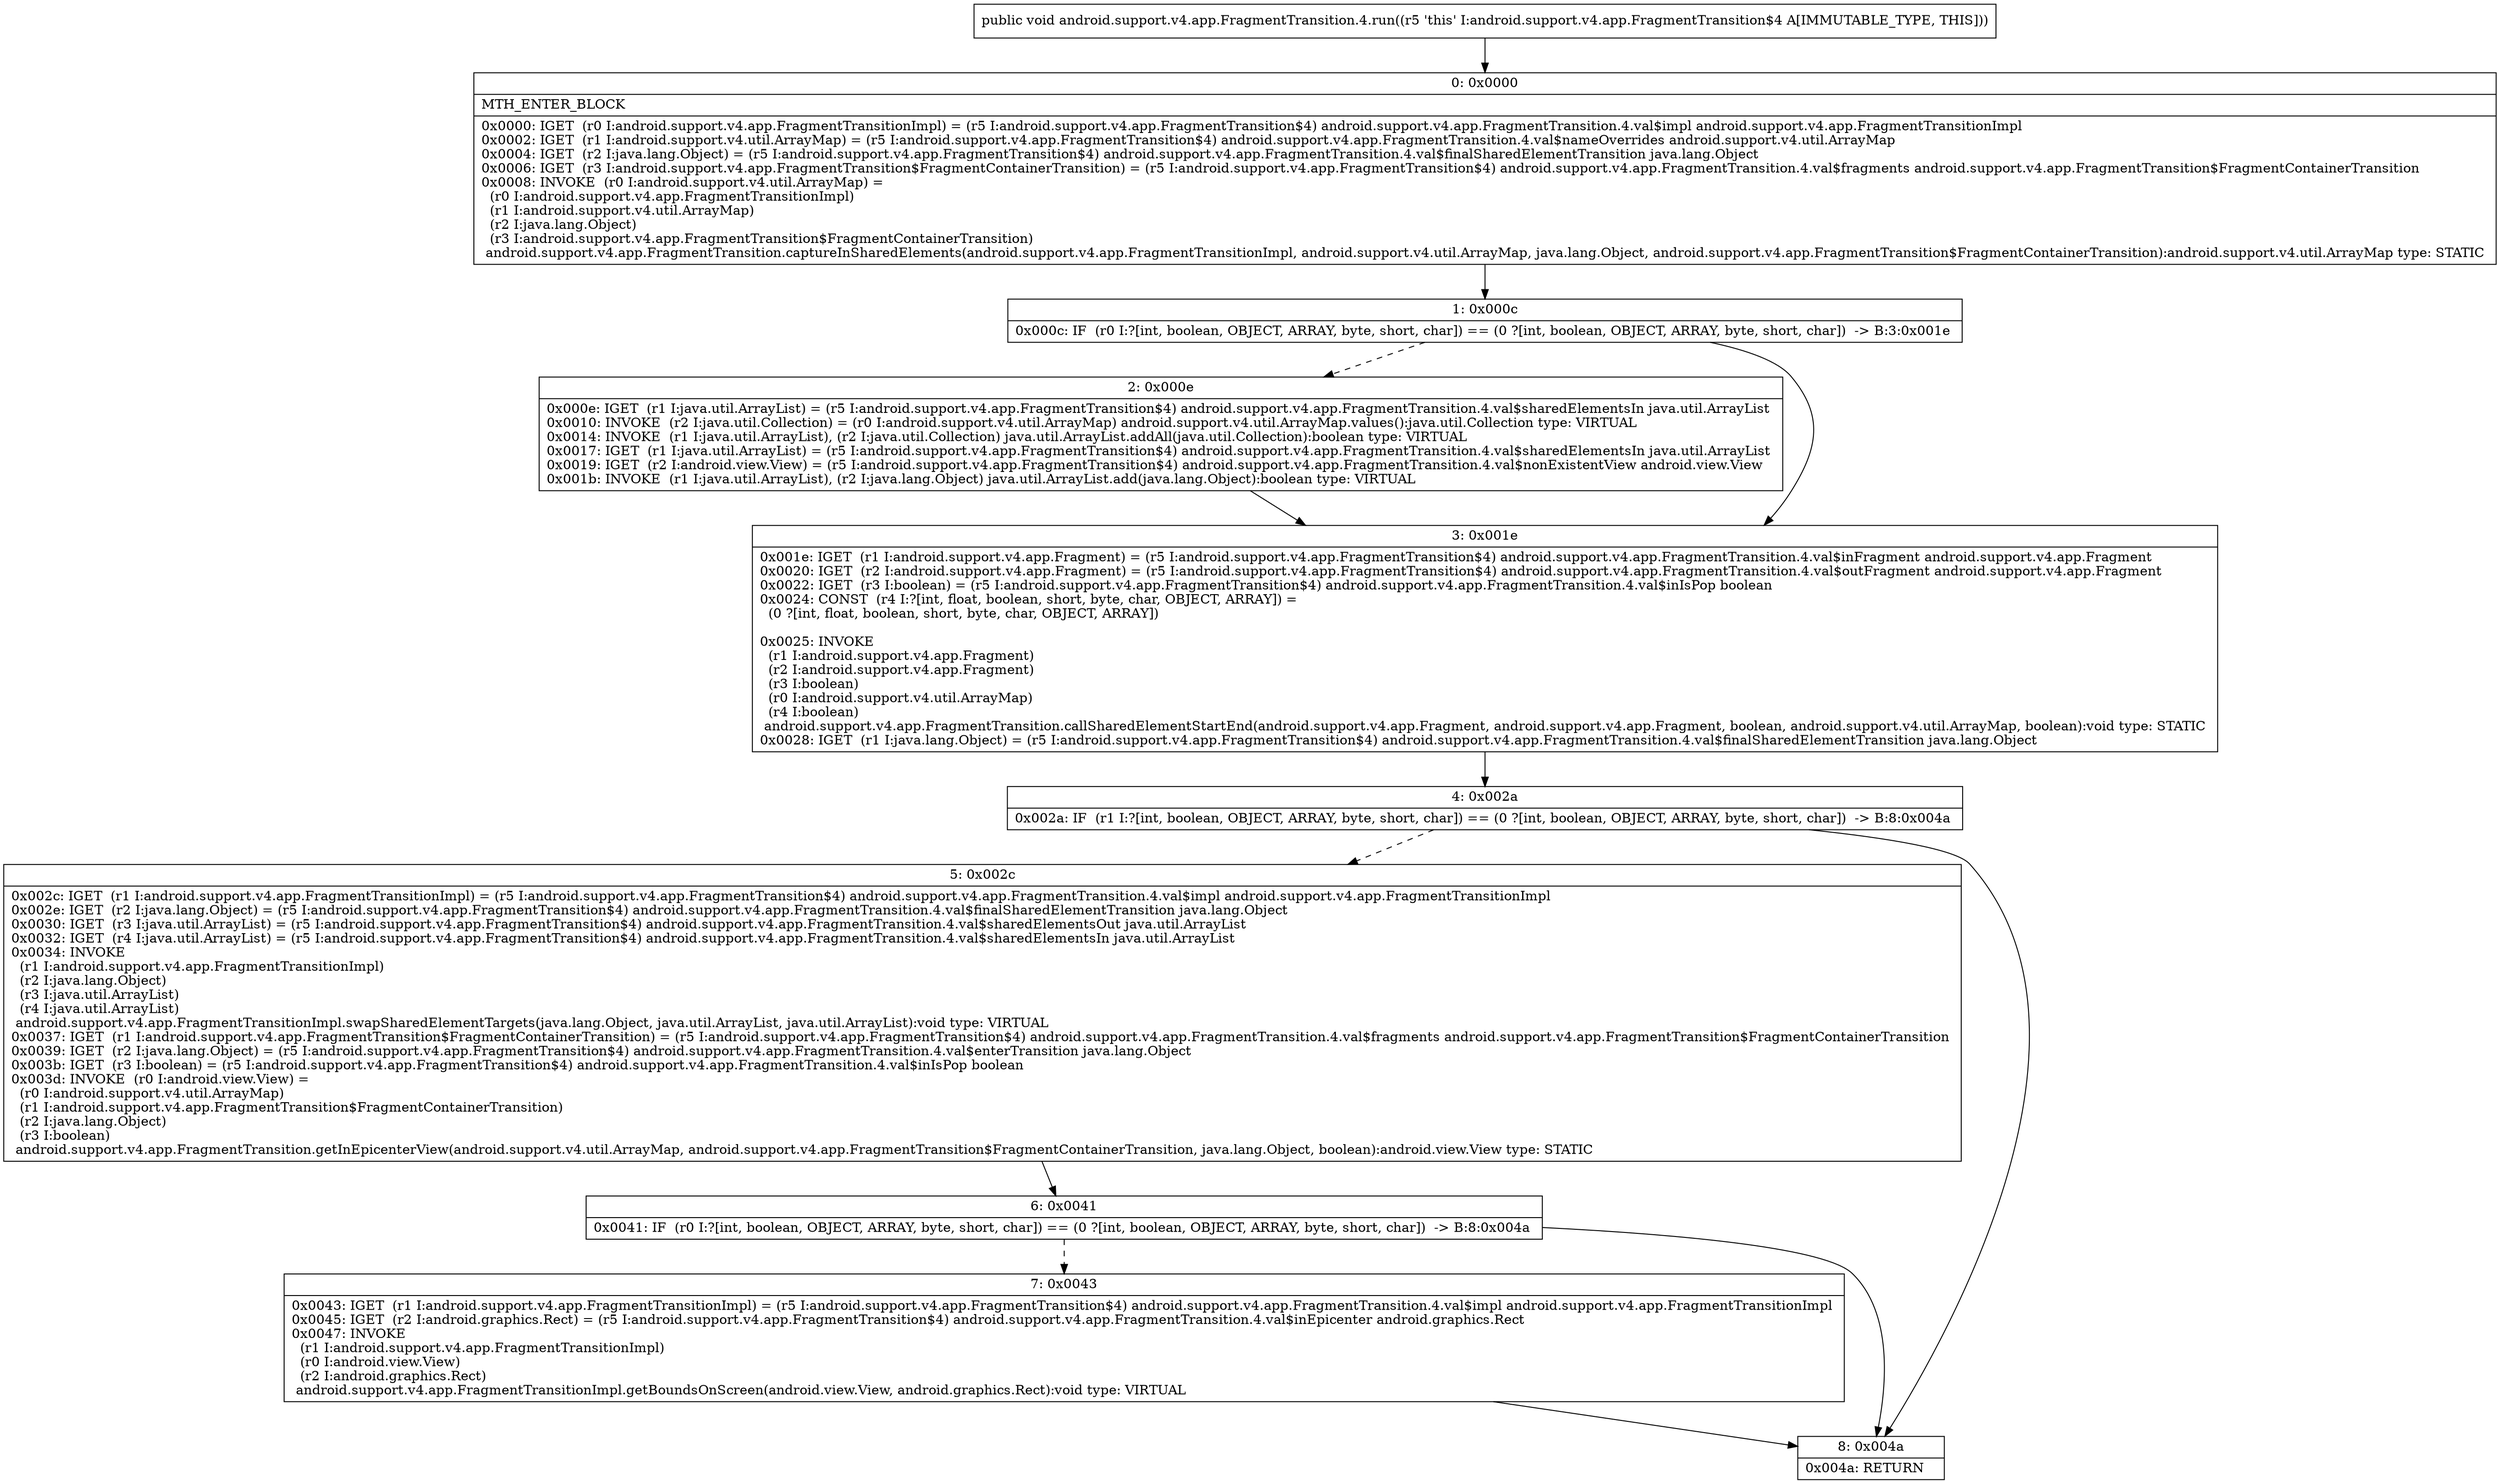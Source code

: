digraph "CFG forandroid.support.v4.app.FragmentTransition.4.run()V" {
Node_0 [shape=record,label="{0\:\ 0x0000|MTH_ENTER_BLOCK\l|0x0000: IGET  (r0 I:android.support.v4.app.FragmentTransitionImpl) = (r5 I:android.support.v4.app.FragmentTransition$4) android.support.v4.app.FragmentTransition.4.val$impl android.support.v4.app.FragmentTransitionImpl \l0x0002: IGET  (r1 I:android.support.v4.util.ArrayMap) = (r5 I:android.support.v4.app.FragmentTransition$4) android.support.v4.app.FragmentTransition.4.val$nameOverrides android.support.v4.util.ArrayMap \l0x0004: IGET  (r2 I:java.lang.Object) = (r5 I:android.support.v4.app.FragmentTransition$4) android.support.v4.app.FragmentTransition.4.val$finalSharedElementTransition java.lang.Object \l0x0006: IGET  (r3 I:android.support.v4.app.FragmentTransition$FragmentContainerTransition) = (r5 I:android.support.v4.app.FragmentTransition$4) android.support.v4.app.FragmentTransition.4.val$fragments android.support.v4.app.FragmentTransition$FragmentContainerTransition \l0x0008: INVOKE  (r0 I:android.support.v4.util.ArrayMap) = \l  (r0 I:android.support.v4.app.FragmentTransitionImpl)\l  (r1 I:android.support.v4.util.ArrayMap)\l  (r2 I:java.lang.Object)\l  (r3 I:android.support.v4.app.FragmentTransition$FragmentContainerTransition)\l android.support.v4.app.FragmentTransition.captureInSharedElements(android.support.v4.app.FragmentTransitionImpl, android.support.v4.util.ArrayMap, java.lang.Object, android.support.v4.app.FragmentTransition$FragmentContainerTransition):android.support.v4.util.ArrayMap type: STATIC \l}"];
Node_1 [shape=record,label="{1\:\ 0x000c|0x000c: IF  (r0 I:?[int, boolean, OBJECT, ARRAY, byte, short, char]) == (0 ?[int, boolean, OBJECT, ARRAY, byte, short, char])  \-\> B:3:0x001e \l}"];
Node_2 [shape=record,label="{2\:\ 0x000e|0x000e: IGET  (r1 I:java.util.ArrayList) = (r5 I:android.support.v4.app.FragmentTransition$4) android.support.v4.app.FragmentTransition.4.val$sharedElementsIn java.util.ArrayList \l0x0010: INVOKE  (r2 I:java.util.Collection) = (r0 I:android.support.v4.util.ArrayMap) android.support.v4.util.ArrayMap.values():java.util.Collection type: VIRTUAL \l0x0014: INVOKE  (r1 I:java.util.ArrayList), (r2 I:java.util.Collection) java.util.ArrayList.addAll(java.util.Collection):boolean type: VIRTUAL \l0x0017: IGET  (r1 I:java.util.ArrayList) = (r5 I:android.support.v4.app.FragmentTransition$4) android.support.v4.app.FragmentTransition.4.val$sharedElementsIn java.util.ArrayList \l0x0019: IGET  (r2 I:android.view.View) = (r5 I:android.support.v4.app.FragmentTransition$4) android.support.v4.app.FragmentTransition.4.val$nonExistentView android.view.View \l0x001b: INVOKE  (r1 I:java.util.ArrayList), (r2 I:java.lang.Object) java.util.ArrayList.add(java.lang.Object):boolean type: VIRTUAL \l}"];
Node_3 [shape=record,label="{3\:\ 0x001e|0x001e: IGET  (r1 I:android.support.v4.app.Fragment) = (r5 I:android.support.v4.app.FragmentTransition$4) android.support.v4.app.FragmentTransition.4.val$inFragment android.support.v4.app.Fragment \l0x0020: IGET  (r2 I:android.support.v4.app.Fragment) = (r5 I:android.support.v4.app.FragmentTransition$4) android.support.v4.app.FragmentTransition.4.val$outFragment android.support.v4.app.Fragment \l0x0022: IGET  (r3 I:boolean) = (r5 I:android.support.v4.app.FragmentTransition$4) android.support.v4.app.FragmentTransition.4.val$inIsPop boolean \l0x0024: CONST  (r4 I:?[int, float, boolean, short, byte, char, OBJECT, ARRAY]) = \l  (0 ?[int, float, boolean, short, byte, char, OBJECT, ARRAY])\l \l0x0025: INVOKE  \l  (r1 I:android.support.v4.app.Fragment)\l  (r2 I:android.support.v4.app.Fragment)\l  (r3 I:boolean)\l  (r0 I:android.support.v4.util.ArrayMap)\l  (r4 I:boolean)\l android.support.v4.app.FragmentTransition.callSharedElementStartEnd(android.support.v4.app.Fragment, android.support.v4.app.Fragment, boolean, android.support.v4.util.ArrayMap, boolean):void type: STATIC \l0x0028: IGET  (r1 I:java.lang.Object) = (r5 I:android.support.v4.app.FragmentTransition$4) android.support.v4.app.FragmentTransition.4.val$finalSharedElementTransition java.lang.Object \l}"];
Node_4 [shape=record,label="{4\:\ 0x002a|0x002a: IF  (r1 I:?[int, boolean, OBJECT, ARRAY, byte, short, char]) == (0 ?[int, boolean, OBJECT, ARRAY, byte, short, char])  \-\> B:8:0x004a \l}"];
Node_5 [shape=record,label="{5\:\ 0x002c|0x002c: IGET  (r1 I:android.support.v4.app.FragmentTransitionImpl) = (r5 I:android.support.v4.app.FragmentTransition$4) android.support.v4.app.FragmentTransition.4.val$impl android.support.v4.app.FragmentTransitionImpl \l0x002e: IGET  (r2 I:java.lang.Object) = (r5 I:android.support.v4.app.FragmentTransition$4) android.support.v4.app.FragmentTransition.4.val$finalSharedElementTransition java.lang.Object \l0x0030: IGET  (r3 I:java.util.ArrayList) = (r5 I:android.support.v4.app.FragmentTransition$4) android.support.v4.app.FragmentTransition.4.val$sharedElementsOut java.util.ArrayList \l0x0032: IGET  (r4 I:java.util.ArrayList) = (r5 I:android.support.v4.app.FragmentTransition$4) android.support.v4.app.FragmentTransition.4.val$sharedElementsIn java.util.ArrayList \l0x0034: INVOKE  \l  (r1 I:android.support.v4.app.FragmentTransitionImpl)\l  (r2 I:java.lang.Object)\l  (r3 I:java.util.ArrayList)\l  (r4 I:java.util.ArrayList)\l android.support.v4.app.FragmentTransitionImpl.swapSharedElementTargets(java.lang.Object, java.util.ArrayList, java.util.ArrayList):void type: VIRTUAL \l0x0037: IGET  (r1 I:android.support.v4.app.FragmentTransition$FragmentContainerTransition) = (r5 I:android.support.v4.app.FragmentTransition$4) android.support.v4.app.FragmentTransition.4.val$fragments android.support.v4.app.FragmentTransition$FragmentContainerTransition \l0x0039: IGET  (r2 I:java.lang.Object) = (r5 I:android.support.v4.app.FragmentTransition$4) android.support.v4.app.FragmentTransition.4.val$enterTransition java.lang.Object \l0x003b: IGET  (r3 I:boolean) = (r5 I:android.support.v4.app.FragmentTransition$4) android.support.v4.app.FragmentTransition.4.val$inIsPop boolean \l0x003d: INVOKE  (r0 I:android.view.View) = \l  (r0 I:android.support.v4.util.ArrayMap)\l  (r1 I:android.support.v4.app.FragmentTransition$FragmentContainerTransition)\l  (r2 I:java.lang.Object)\l  (r3 I:boolean)\l android.support.v4.app.FragmentTransition.getInEpicenterView(android.support.v4.util.ArrayMap, android.support.v4.app.FragmentTransition$FragmentContainerTransition, java.lang.Object, boolean):android.view.View type: STATIC \l}"];
Node_6 [shape=record,label="{6\:\ 0x0041|0x0041: IF  (r0 I:?[int, boolean, OBJECT, ARRAY, byte, short, char]) == (0 ?[int, boolean, OBJECT, ARRAY, byte, short, char])  \-\> B:8:0x004a \l}"];
Node_7 [shape=record,label="{7\:\ 0x0043|0x0043: IGET  (r1 I:android.support.v4.app.FragmentTransitionImpl) = (r5 I:android.support.v4.app.FragmentTransition$4) android.support.v4.app.FragmentTransition.4.val$impl android.support.v4.app.FragmentTransitionImpl \l0x0045: IGET  (r2 I:android.graphics.Rect) = (r5 I:android.support.v4.app.FragmentTransition$4) android.support.v4.app.FragmentTransition.4.val$inEpicenter android.graphics.Rect \l0x0047: INVOKE  \l  (r1 I:android.support.v4.app.FragmentTransitionImpl)\l  (r0 I:android.view.View)\l  (r2 I:android.graphics.Rect)\l android.support.v4.app.FragmentTransitionImpl.getBoundsOnScreen(android.view.View, android.graphics.Rect):void type: VIRTUAL \l}"];
Node_8 [shape=record,label="{8\:\ 0x004a|0x004a: RETURN   \l}"];
MethodNode[shape=record,label="{public void android.support.v4.app.FragmentTransition.4.run((r5 'this' I:android.support.v4.app.FragmentTransition$4 A[IMMUTABLE_TYPE, THIS])) }"];
MethodNode -> Node_0;
Node_0 -> Node_1;
Node_1 -> Node_2[style=dashed];
Node_1 -> Node_3;
Node_2 -> Node_3;
Node_3 -> Node_4;
Node_4 -> Node_5[style=dashed];
Node_4 -> Node_8;
Node_5 -> Node_6;
Node_6 -> Node_7[style=dashed];
Node_6 -> Node_8;
Node_7 -> Node_8;
}

